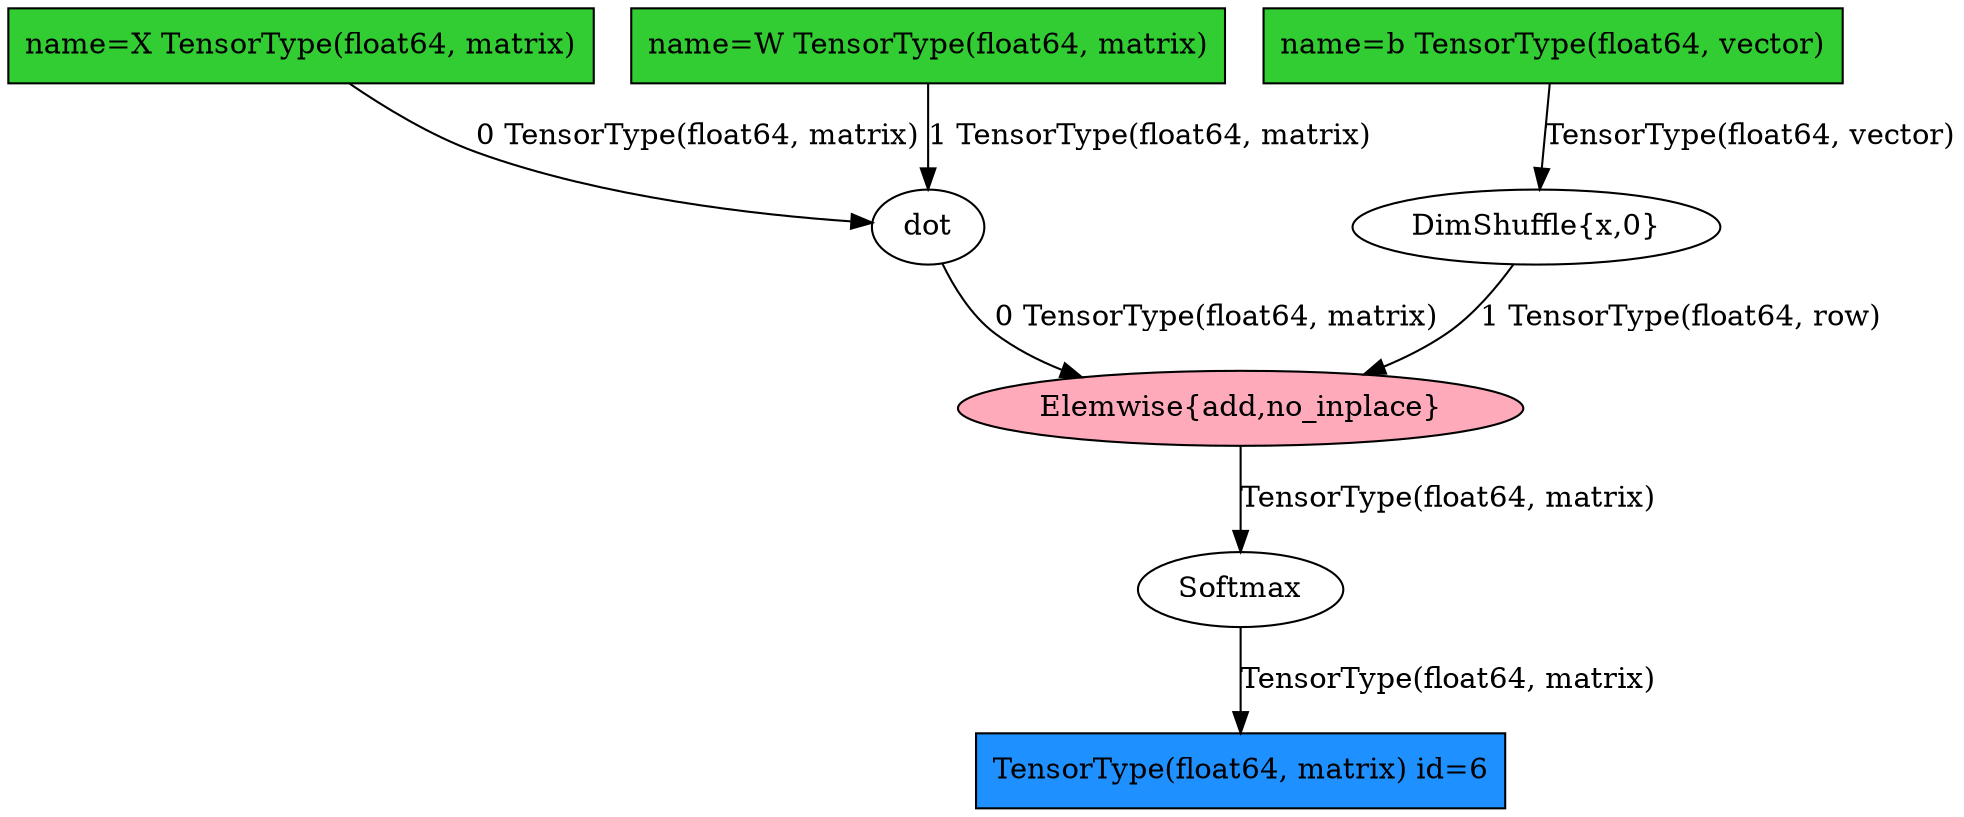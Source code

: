 digraph G { 	graph [bb="0,0,763,388"]; 	 	"DimShuffle{x,0}"	 [height=0.5, 		pos="600,282", 		shape=ellipse, 		width=2.0339]; 	"Elemwise{add,no_inplace}"	 [fillcolor="#FFAABB", 		height=0.5, 		pos="474,194", 		shape=ellipse, 		style=filled, 		width=3.0624]; 	"DimShuffle{x,0}" -> "Elemwise{add,no_inplace}"	 [label="1 TensorType(float64, row)", 		lp="648,238", 		pos="e,516.94,210.65 587.13,264.21 578.18,253.39 565.47,239.59 552,230 544.1,224.38 535.16,219.35 526.22,214.97"]; 	"name=b TensorType(float64, vector)"	 [fillcolor=limegreen, 		height=0.5, 		pos="607,370", 		shape=box, 		style=filled, 		width=3.0903]; 	"name=b TensorType(float64, vector)" -> "DimShuffle{x,0}"	 [label="TensorType(float64, vector)", 		lp="684,326", 		pos="e,601.39,300.08 605.58,351.6 604.62,339.75 603.32,323.82 602.22,310.29"]; 	dot	 [height=0.5, 		pos="362,282", 		shape=ellipse, 		width=0.75]; 	dot -> "Elemwise{add,no_inplace}"	 [label="0 TensorType(float64, matrix)", 		lp="467,238", 		pos="e,414.72,209.23 365,263.89 367.74,252.92 372.81,239.1 382,230 388.76,223.31 396.93,217.87 405.58,213.46"]; 	"name=X TensorType(float64, matrix)"	 [fillcolor=limegreen, 		height=0.5, 		pos="114,370", 		shape=box, 		style=filled, 		width=3.1667]; 	"name=X TensorType(float64, matrix)" -> dot	 [label="0 TensorType(float64, matrix)", 		lp="273,326", 		pos="e,335.37,285 134.04,351.84 148.22,340.57 168.18,326.4 188,318 233.06,298.9 289.18,290.03 325.29,286.04"]; 	"name=W TensorType(float64, matrix)"	 [fillcolor=limegreen, 		height=0.5, 		pos="362,370", 		shape=box, 		style=filled, 		width=3.2014]; 	"name=W TensorType(float64, matrix)" -> dot	 [label="1 TensorType(float64, matrix)", 		lp="447,326", 		pos="e,362,300.08 362,351.6 362,339.75 362,323.82 362,310.29"]; 	Softmax	 [height=0.5, 		pos="474,106", 		shape=ellipse, 		width=1.1472]; 	"Elemwise{add,no_inplace}" -> Softmax	 [label="TensorType(float64, matrix)", 		lp="554,150", 		pos="e,474,124.08 474,175.6 474,163.75 474,147.82 474,134.29"]; 	"TensorType(float64, matrix) id=6"	 [fillcolor=dodgerblue, 		height=0.5, 		pos="474,18", 		shape=box, 		style=filled, 		width=2.8403]; 	Softmax -> "TensorType(float64, matrix) id=6"	 [label="TensorType(float64, matrix)", 		lp="554,62", 		pos="e,474,36.084 474,87.597 474,75.746 474,59.817 474,46.292"]; } 